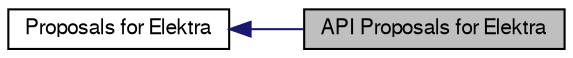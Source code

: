 digraph "API Proposals for Elektra"
{
  edge [fontname="FreeSans",fontsize="10",labelfontname="FreeSans",labelfontsize="10"];
  node [fontname="FreeSans",fontsize="10",shape=record];
  rankdir=LR;
  Node1 [label="Proposals for Elektra",height=0.2,width=0.4,color="black", fillcolor="white", style="filled",URL="$group__proposal.html",tooltip="Might be added to, changed or removed from future Elektra releases."];
  Node0 [label="API Proposals for Elektra",height=0.2,width=0.4,color="black", fillcolor="grey75", style="filled" fontcolor="black"];
  Node1->Node0 [shape=plaintext, color="midnightblue", dir="back", style="solid"];
}

